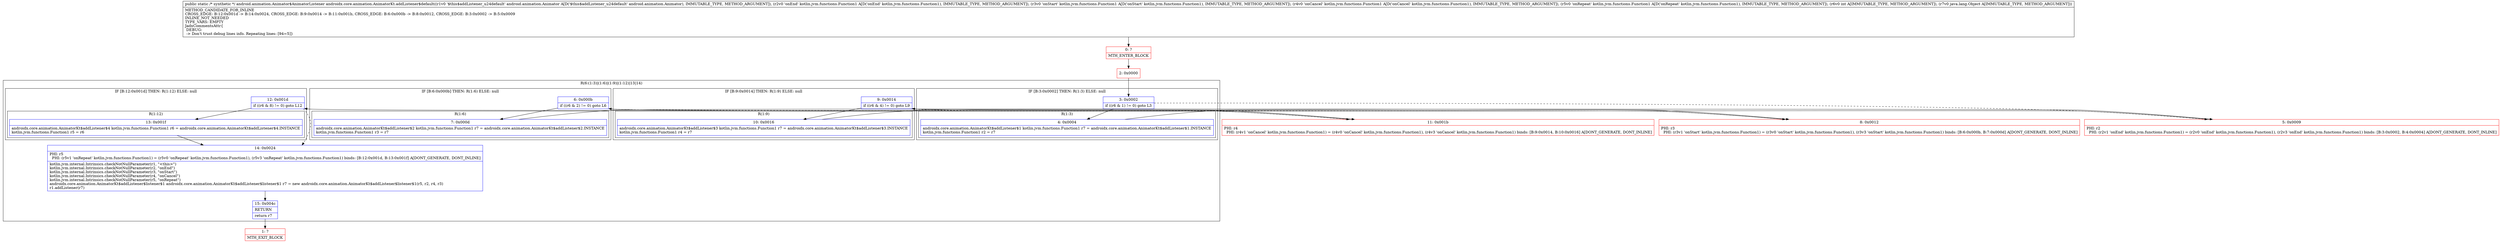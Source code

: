 digraph "CFG forandroidx.core.animation.AnimatorKt.addListener$default(Landroid\/animation\/Animator;Lkotlin\/jvm\/functions\/Function1;Lkotlin\/jvm\/functions\/Function1;Lkotlin\/jvm\/functions\/Function1;Lkotlin\/jvm\/functions\/Function1;ILjava\/lang\/Object;)Landroid\/animation\/Animator$AnimatorListener;" {
subgraph cluster_Region_188451634 {
label = "R(6:(1:3)|(1:6)|(1:9)|(1:12)|13|14)";
node [shape=record,color=blue];
subgraph cluster_IfRegion_769451928 {
label = "IF [B:3:0x0002] THEN: R(1:3) ELSE: null";
node [shape=record,color=blue];
Node_3 [shape=record,label="{3\:\ 0x0002|if ((r6 & 1) != 0) goto L3\l}"];
subgraph cluster_Region_1366740768 {
label = "R(1:3)";
node [shape=record,color=blue];
Node_4 [shape=record,label="{4\:\ 0x0004|androidx.core.animation.AnimatorKt$addListener$1 kotlin.jvm.functions.Function1 r7 = androidx.core.animation.AnimatorKt$addListener$1.INSTANCE\lkotlin.jvm.functions.Function1 r2 = r7\l}"];
}
}
subgraph cluster_IfRegion_299204453 {
label = "IF [B:6:0x000b] THEN: R(1:6) ELSE: null";
node [shape=record,color=blue];
Node_6 [shape=record,label="{6\:\ 0x000b|if ((r6 & 2) != 0) goto L6\l}"];
subgraph cluster_Region_105100993 {
label = "R(1:6)";
node [shape=record,color=blue];
Node_7 [shape=record,label="{7\:\ 0x000d|androidx.core.animation.AnimatorKt$addListener$2 kotlin.jvm.functions.Function1 r7 = androidx.core.animation.AnimatorKt$addListener$2.INSTANCE\lkotlin.jvm.functions.Function1 r3 = r7\l}"];
}
}
subgraph cluster_IfRegion_1972346674 {
label = "IF [B:9:0x0014] THEN: R(1:9) ELSE: null";
node [shape=record,color=blue];
Node_9 [shape=record,label="{9\:\ 0x0014|if ((r6 & 4) != 0) goto L9\l}"];
subgraph cluster_Region_600782852 {
label = "R(1:9)";
node [shape=record,color=blue];
Node_10 [shape=record,label="{10\:\ 0x0016|androidx.core.animation.AnimatorKt$addListener$3 kotlin.jvm.functions.Function1 r7 = androidx.core.animation.AnimatorKt$addListener$3.INSTANCE\lkotlin.jvm.functions.Function1 r4 = r7\l}"];
}
}
subgraph cluster_IfRegion_326137903 {
label = "IF [B:12:0x001d] THEN: R(1:12) ELSE: null";
node [shape=record,color=blue];
Node_12 [shape=record,label="{12\:\ 0x001d|if ((r6 & 8) != 0) goto L12\l}"];
subgraph cluster_Region_835797910 {
label = "R(1:12)";
node [shape=record,color=blue];
Node_13 [shape=record,label="{13\:\ 0x001f|androidx.core.animation.AnimatorKt$addListener$4 kotlin.jvm.functions.Function1 r6 = androidx.core.animation.AnimatorKt$addListener$4.INSTANCE\lkotlin.jvm.functions.Function1 r5 = r6\l}"];
}
}
Node_14 [shape=record,label="{14\:\ 0x0024|PHI: r5 \l  PHI: (r5v1 'onRepeat' kotlin.jvm.functions.Function1) = (r5v0 'onRepeat' kotlin.jvm.functions.Function1), (r5v3 'onRepeat' kotlin.jvm.functions.Function1) binds: [B:12:0x001d, B:13:0x001f] A[DONT_GENERATE, DONT_INLINE]\l|kotlin.jvm.internal.Intrinsics.checkNotNullParameter(r1, \"\<this\>\")\lkotlin.jvm.internal.Intrinsics.checkNotNullParameter(r2, \"onEnd\")\lkotlin.jvm.internal.Intrinsics.checkNotNullParameter(r3, \"onStart\")\lkotlin.jvm.internal.Intrinsics.checkNotNullParameter(r4, \"onCancel\")\lkotlin.jvm.internal.Intrinsics.checkNotNullParameter(r5, \"onRepeat\")\landroidx.core.animation.AnimatorKt$addListener$listener$1 androidx.core.animation.AnimatorKt$addListener$listener$1 r7 = new androidx.core.animation.AnimatorKt$addListener$listener$1(r5, r2, r4, r3)\lr1.addListener(r7)\l}"];
Node_15 [shape=record,label="{15\:\ 0x004c|RETURN\l|return r7\l}"];
}
Node_0 [shape=record,color=red,label="{0\:\ ?|MTH_ENTER_BLOCK\l}"];
Node_2 [shape=record,color=red,label="{2\:\ 0x0000}"];
Node_5 [shape=record,color=red,label="{5\:\ 0x0009|PHI: r2 \l  PHI: (r2v1 'onEnd' kotlin.jvm.functions.Function1) = (r2v0 'onEnd' kotlin.jvm.functions.Function1), (r2v3 'onEnd' kotlin.jvm.functions.Function1) binds: [B:3:0x0002, B:4:0x0004] A[DONT_GENERATE, DONT_INLINE]\l}"];
Node_8 [shape=record,color=red,label="{8\:\ 0x0012|PHI: r3 \l  PHI: (r3v1 'onStart' kotlin.jvm.functions.Function1) = (r3v0 'onStart' kotlin.jvm.functions.Function1), (r3v3 'onStart' kotlin.jvm.functions.Function1) binds: [B:6:0x000b, B:7:0x000d] A[DONT_GENERATE, DONT_INLINE]\l}"];
Node_11 [shape=record,color=red,label="{11\:\ 0x001b|PHI: r4 \l  PHI: (r4v1 'onCancel' kotlin.jvm.functions.Function1) = (r4v0 'onCancel' kotlin.jvm.functions.Function1), (r4v3 'onCancel' kotlin.jvm.functions.Function1) binds: [B:9:0x0014, B:10:0x0016] A[DONT_GENERATE, DONT_INLINE]\l}"];
Node_1 [shape=record,color=red,label="{1\:\ ?|MTH_EXIT_BLOCK\l}"];
MethodNode[shape=record,label="{public static \/* synthetic *\/ android.animation.Animator$AnimatorListener androidx.core.animation.AnimatorKt.addListener$default((r1v0 '$this$addListener_u24default' android.animation.Animator A[D('$this$addListener_u24default' android.animation.Animator), IMMUTABLE_TYPE, METHOD_ARGUMENT]), (r2v0 'onEnd' kotlin.jvm.functions.Function1 A[D('onEnd' kotlin.jvm.functions.Function1), IMMUTABLE_TYPE, METHOD_ARGUMENT]), (r3v0 'onStart' kotlin.jvm.functions.Function1 A[D('onStart' kotlin.jvm.functions.Function1), IMMUTABLE_TYPE, METHOD_ARGUMENT]), (r4v0 'onCancel' kotlin.jvm.functions.Function1 A[D('onCancel' kotlin.jvm.functions.Function1), IMMUTABLE_TYPE, METHOD_ARGUMENT]), (r5v0 'onRepeat' kotlin.jvm.functions.Function1 A[D('onRepeat' kotlin.jvm.functions.Function1), IMMUTABLE_TYPE, METHOD_ARGUMENT]), (r6v0 int A[IMMUTABLE_TYPE, METHOD_ARGUMENT]), (r7v0 java.lang.Object A[IMMUTABLE_TYPE, METHOD_ARGUMENT]))  | METHOD_CANDIDATE_FOR_INLINE\lCROSS_EDGE: B:12:0x001d \-\> B:14:0x0024, CROSS_EDGE: B:9:0x0014 \-\> B:11:0x001b, CROSS_EDGE: B:6:0x000b \-\> B:8:0x0012, CROSS_EDGE: B:3:0x0002 \-\> B:5:0x0009\lINLINE_NOT_NEEDED\lTYPE_VARS: EMPTY\lJadxCommentsAttr\{\l DEBUG: \l \-\> Don't trust debug lines info. Repeating lines: [94=5]\}\l}"];
MethodNode -> Node_0;Node_3 -> Node_4;
Node_3 -> Node_5[style=dashed];
Node_4 -> Node_5;
Node_6 -> Node_7;
Node_6 -> Node_8[style=dashed];
Node_7 -> Node_8;
Node_9 -> Node_10;
Node_9 -> Node_11[style=dashed];
Node_10 -> Node_11;
Node_12 -> Node_13;
Node_12 -> Node_14[style=dashed];
Node_13 -> Node_14;
Node_14 -> Node_15;
Node_15 -> Node_1;
Node_0 -> Node_2;
Node_2 -> Node_3;
Node_5 -> Node_6;
Node_8 -> Node_9;
Node_11 -> Node_12;
}

